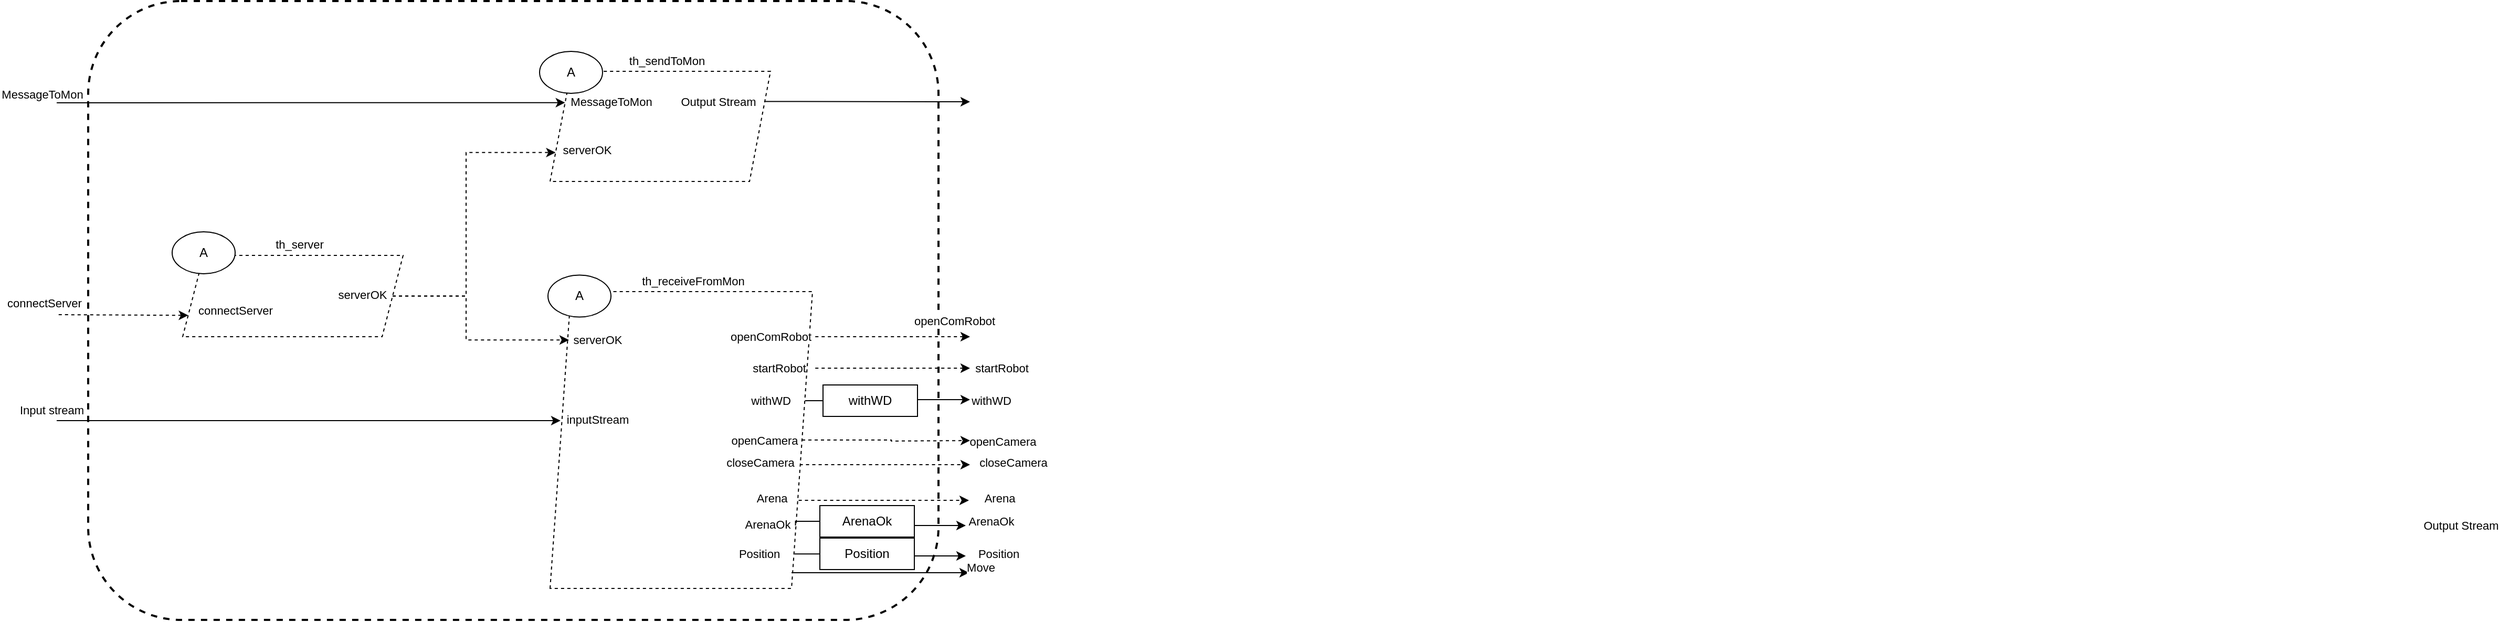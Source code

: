 <mxfile version="16.6.1" type="github">
  <diagram id="FAvxa9irsWmwpcWs2SNB" name="Page-1">
    <mxGraphModel dx="1422" dy="729" grid="1" gridSize="10" guides="1" tooltips="1" connect="1" arrows="1" fold="1" page="1" pageScale="1" pageWidth="1169" pageHeight="827" math="0" shadow="0">
      <root>
        <mxCell id="0" />
        <mxCell id="1" parent="0" />
        <mxCell id="t3_1wji6EzJYk_bu0Gt5-1" value="" style="rounded=1;whiteSpace=wrap;html=1;dashed=1;strokeWidth=2;fillColor=none;" parent="1" vertex="1">
          <mxGeometry x="190" y="40" width="810" height="590" as="geometry" />
        </mxCell>
        <mxCell id="zdWsQa2_JR8Me4FJIoKr-20" style="edgeStyle=orthogonalEdgeStyle;rounded=0;orthogonalLoop=1;jettySize=auto;html=1;strokeColor=default;startArrow=none;exitX=1;exitY=0.5;exitDx=0;exitDy=0;" parent="1" source="n_O8g5qbVa4n_uL3Mem3-16" edge="1">
          <mxGeometry relative="1" as="geometry">
            <mxPoint x="1030" y="420" as="targetPoint" />
            <Array as="points">
              <mxPoint x="980" y="420" />
            </Array>
          </mxGeometry>
        </mxCell>
        <mxCell id="zdWsQa2_JR8Me4FJIoKr-26" style="edgeStyle=orthogonalEdgeStyle;rounded=0;orthogonalLoop=1;jettySize=auto;html=1;dashed=1;strokeColor=default;strokeWidth=1;" parent="1" source="-zUV7i_WF89G6dsy3n_t-20" edge="1">
          <mxGeometry relative="1" as="geometry">
            <mxPoint x="1030" y="459" as="targetPoint" />
          </mxGeometry>
        </mxCell>
        <mxCell id="zdWsQa2_JR8Me4FJIoKr-27" value="openCamera" style="edgeLabel;html=1;align=center;verticalAlign=middle;resizable=0;points=[];" parent="zdWsQa2_JR8Me4FJIoKr-26" vertex="1" connectable="0">
          <mxGeometry x="0.297" y="-1" relative="1" as="geometry">
            <mxPoint x="87" y="-1" as="offset" />
          </mxGeometry>
        </mxCell>
        <mxCell id="zdWsQa2_JR8Me4FJIoKr-32" style="edgeStyle=orthogonalEdgeStyle;rounded=0;orthogonalLoop=1;jettySize=auto;html=1;dashed=1;strokeColor=default;strokeWidth=1;" parent="1" edge="1">
          <mxGeometry relative="1" as="geometry">
            <mxPoint x="1030" y="482" as="targetPoint" />
            <Array as="points">
              <mxPoint x="1000" y="482" />
            </Array>
            <mxPoint x="867.774" y="482" as="sourcePoint" />
          </mxGeometry>
        </mxCell>
        <mxCell id="zdWsQa2_JR8Me4FJIoKr-33" value="closeCamera" style="edgeLabel;html=1;align=center;verticalAlign=middle;resizable=0;points=[];" parent="zdWsQa2_JR8Me4FJIoKr-32" vertex="1" connectable="0">
          <mxGeometry x="-0.33" y="-1" relative="1" as="geometry">
            <mxPoint x="148" y="-3" as="offset" />
          </mxGeometry>
        </mxCell>
        <mxCell id="-zUV7i_WF89G6dsy3n_t-20" value="" style="shape=parallelogram;perimeter=parallelogramPerimeter;whiteSpace=wrap;html=1;fixedSize=1;dashed=1;" parent="1" vertex="1">
          <mxGeometry x="630" y="317" width="250" height="283" as="geometry" />
        </mxCell>
        <mxCell id="t3_1wji6EzJYk_bu0Gt5-11" style="rounded=0;orthogonalLoop=1;jettySize=auto;html=1;startArrow=classic;startFill=1;endArrow=none;endFill=0;strokeColor=#000000;strokeWidth=1;" parent="1" edge="1">
          <mxGeometry relative="1" as="geometry">
            <mxPoint x="160" y="440" as="targetPoint" />
            <mxPoint x="639.93" y="440" as="sourcePoint" />
          </mxGeometry>
        </mxCell>
        <mxCell id="t3_1wji6EzJYk_bu0Gt5-12" value="Input stream" style="edgeLabel;html=1;align=center;verticalAlign=middle;resizable=0;points=[];" parent="t3_1wji6EzJYk_bu0Gt5-11" vertex="1" connectable="0">
          <mxGeometry x="0.569" y="-4" relative="1" as="geometry">
            <mxPoint x="-109" y="-6" as="offset" />
          </mxGeometry>
        </mxCell>
        <mxCell id="t3_1wji6EzJYk_bu0Gt5-13" style="rounded=0;orthogonalLoop=1;jettySize=auto;html=1;startArrow=classic;startFill=1;endArrow=none;endFill=0;strokeColor=default;strokeWidth=1;dashed=1;exitX=0;exitY=0.75;exitDx=0;exitDy=0;" parent="1" source="-zUV7i_WF89G6dsy3n_t-19" edge="1">
          <mxGeometry relative="1" as="geometry">
            <mxPoint x="160" y="339" as="targetPoint" />
            <mxPoint x="289.93" y="339" as="sourcePoint" />
          </mxGeometry>
        </mxCell>
        <mxCell id="t3_1wji6EzJYk_bu0Gt5-14" value="connectServer" style="edgeLabel;html=1;align=center;verticalAlign=middle;resizable=0;points=[];" parent="t3_1wji6EzJYk_bu0Gt5-13" vertex="1" connectable="0">
          <mxGeometry x="0.569" y="-4" relative="1" as="geometry">
            <mxPoint x="-39" y="-7" as="offset" />
          </mxGeometry>
        </mxCell>
        <mxCell id="-zUV7i_WF89G6dsy3n_t-1" style="rounded=0;orthogonalLoop=1;jettySize=auto;html=1;startArrow=classic;startFill=1;endArrow=none;endFill=0;strokeColor=#000000;strokeWidth=1;exitX=0;exitY=0.25;exitDx=0;exitDy=0;" parent="1" source="-zUV7i_WF89G6dsy3n_t-21" edge="1">
          <mxGeometry relative="1" as="geometry">
            <mxPoint x="160" y="137" as="targetPoint" />
            <mxPoint x="248.93" y="126" as="sourcePoint" />
          </mxGeometry>
        </mxCell>
        <mxCell id="-zUV7i_WF89G6dsy3n_t-2" value="MessageToMon" style="edgeLabel;html=1;align=center;verticalAlign=middle;resizable=0;points=[];" parent="-zUV7i_WF89G6dsy3n_t-1" vertex="1" connectable="0">
          <mxGeometry x="0.569" y="-4" relative="1" as="geometry">
            <mxPoint x="-119" y="-4" as="offset" />
          </mxGeometry>
        </mxCell>
        <mxCell id="-zUV7i_WF89G6dsy3n_t-3" style="rounded=0;orthogonalLoop=1;jettySize=auto;html=1;startArrow=classic;startFill=1;endArrow=none;endFill=0;strokeColor=#000000;strokeWidth=1;" parent="1" edge="1">
          <mxGeometry relative="1" as="geometry">
            <mxPoint x="809" y="135.7" as="targetPoint" />
            <mxPoint x="1030" y="136" as="sourcePoint" />
          </mxGeometry>
        </mxCell>
        <mxCell id="-zUV7i_WF89G6dsy3n_t-4" value="&lt;div&gt;Output Stream&lt;/div&gt;" style="edgeLabel;html=1;align=center;verticalAlign=middle;resizable=0;points=[];" parent="-zUV7i_WF89G6dsy3n_t-3" vertex="1" connectable="0">
          <mxGeometry x="0.569" y="-4" relative="1" as="geometry">
            <mxPoint x="1593" y="408" as="offset" />
          </mxGeometry>
        </mxCell>
        <mxCell id="-zUV7i_WF89G6dsy3n_t-5" style="rounded=0;orthogonalLoop=1;jettySize=auto;html=1;startArrow=classic;startFill=1;endArrow=none;endFill=0;strokeColor=#000000;strokeWidth=1;dashed=1;" parent="1" edge="1">
          <mxGeometry relative="1" as="geometry">
            <mxPoint x="880" y="360" as="targetPoint" />
            <mxPoint x="1030" y="360" as="sourcePoint" />
          </mxGeometry>
        </mxCell>
        <mxCell id="-zUV7i_WF89G6dsy3n_t-6" value="&lt;div&gt;openComRobot&lt;/div&gt;" style="edgeLabel;html=1;align=center;verticalAlign=middle;resizable=0;points=[];" parent="-zUV7i_WF89G6dsy3n_t-5" vertex="1" connectable="0">
          <mxGeometry x="0.569" y="-4" relative="1" as="geometry">
            <mxPoint x="-73" y="4" as="offset" />
          </mxGeometry>
        </mxCell>
        <mxCell id="-zUV7i_WF89G6dsy3n_t-7" style="rounded=0;orthogonalLoop=1;jettySize=auto;html=1;startArrow=classic;startFill=1;endArrow=none;endFill=0;strokeColor=#000000;strokeWidth=1;dashed=1;" parent="1" edge="1">
          <mxGeometry relative="1" as="geometry">
            <mxPoint x="880" y="390" as="targetPoint" />
            <mxPoint x="1030" y="390" as="sourcePoint" />
          </mxGeometry>
        </mxCell>
        <mxCell id="-zUV7i_WF89G6dsy3n_t-8" value="startRobot" style="edgeLabel;html=1;align=center;verticalAlign=middle;resizable=0;points=[];" parent="-zUV7i_WF89G6dsy3n_t-7" vertex="1" connectable="0">
          <mxGeometry x="0.569" y="-4" relative="1" as="geometry">
            <mxPoint x="-65" y="4" as="offset" />
          </mxGeometry>
        </mxCell>
        <mxCell id="zdWsQa2_JR8Me4FJIoKr-6" style="edgeStyle=orthogonalEdgeStyle;rounded=0;orthogonalLoop=1;jettySize=auto;html=1;entryX=0;entryY=0.75;entryDx=0;entryDy=0;dashed=1;strokeColor=default;" parent="1" source="-zUV7i_WF89G6dsy3n_t-19" target="-zUV7i_WF89G6dsy3n_t-21" edge="1">
          <mxGeometry relative="1" as="geometry">
            <Array as="points">
              <mxPoint x="550" y="321" />
              <mxPoint x="550" y="184" />
            </Array>
          </mxGeometry>
        </mxCell>
        <mxCell id="zdWsQa2_JR8Me4FJIoKr-11" style="edgeStyle=orthogonalEdgeStyle;rounded=0;orthogonalLoop=1;jettySize=auto;html=1;entryX=0.072;entryY=0.163;entryDx=0;entryDy=0;entryPerimeter=0;dashed=1;strokeColor=default;" parent="1" source="-zUV7i_WF89G6dsy3n_t-19" target="-zUV7i_WF89G6dsy3n_t-20" edge="1">
          <mxGeometry relative="1" as="geometry">
            <Array as="points">
              <mxPoint x="550" y="321" />
              <mxPoint x="550" y="363" />
            </Array>
          </mxGeometry>
        </mxCell>
        <mxCell id="-zUV7i_WF89G6dsy3n_t-19" value="" style="shape=parallelogram;perimeter=parallelogramPerimeter;whiteSpace=wrap;html=1;fixedSize=1;dashed=1;" parent="1" vertex="1">
          <mxGeometry x="280" y="282.5" width="210" height="77.5" as="geometry" />
        </mxCell>
        <mxCell id="-zUV7i_WF89G6dsy3n_t-21" value="" style="shape=parallelogram;perimeter=parallelogramPerimeter;whiteSpace=wrap;html=1;fixedSize=1;dashed=1;" parent="1" vertex="1">
          <mxGeometry x="630" y="107" width="210" height="105" as="geometry" />
        </mxCell>
        <mxCell id="-zUV7i_WF89G6dsy3n_t-24" value="th_server" style="edgeLabel;html=1;align=center;verticalAlign=middle;resizable=0;points=[];" parent="1" vertex="1" connectable="0">
          <mxGeometry x="390.93" y="272" as="geometry" />
        </mxCell>
        <mxCell id="-zUV7i_WF89G6dsy3n_t-25" value="th_sendToMon" style="edgeLabel;html=1;align=center;verticalAlign=middle;resizable=0;points=[];" parent="1" vertex="1" connectable="0">
          <mxGeometry x="740.0" y="102" as="geometry">
            <mxPoint x="1" y="-5" as="offset" />
          </mxGeometry>
        </mxCell>
        <mxCell id="-zUV7i_WF89G6dsy3n_t-26" value="th_receiveFromMon" style="edgeLabel;html=1;align=center;verticalAlign=middle;resizable=0;points=[];" parent="1" vertex="1" connectable="0">
          <mxGeometry x="766.0" y="307" as="geometry" />
        </mxCell>
        <mxCell id="-zUV7i_WF89G6dsy3n_t-28" value="connectServer" style="edgeLabel;html=1;align=center;verticalAlign=middle;resizable=0;points=[];" parent="1" vertex="1" connectable="0">
          <mxGeometry x="330.0" y="335" as="geometry" />
        </mxCell>
        <mxCell id="-zUV7i_WF89G6dsy3n_t-29" value="serverOK" style="edgeLabel;html=1;align=center;verticalAlign=middle;resizable=0;points=[];" parent="1" vertex="1" connectable="0">
          <mxGeometry x="456.0" y="313" as="geometry">
            <mxPoint x="-5" y="7" as="offset" />
          </mxGeometry>
        </mxCell>
        <mxCell id="-zUV7i_WF89G6dsy3n_t-30" value="serverOK" style="edgeLabel;html=1;align=center;verticalAlign=middle;resizable=0;points=[];" parent="1" vertex="1" connectable="0">
          <mxGeometry x="680.0" y="356" as="geometry">
            <mxPoint x="-5" y="7" as="offset" />
          </mxGeometry>
        </mxCell>
        <mxCell id="-zUV7i_WF89G6dsy3n_t-31" value="serverOK" style="edgeLabel;html=1;align=center;verticalAlign=middle;resizable=0;points=[];" parent="1" vertex="1" connectable="0">
          <mxGeometry x="670.0" y="175" as="geometry">
            <mxPoint x="-5" y="7" as="offset" />
          </mxGeometry>
        </mxCell>
        <mxCell id="zdWsQa2_JR8Me4FJIoKr-2" value="A" style="ellipse;whiteSpace=wrap;html=1;" parent="1" vertex="1">
          <mxGeometry x="270" y="260" width="60" height="40" as="geometry" />
        </mxCell>
        <mxCell id="zdWsQa2_JR8Me4FJIoKr-7" value="A" style="ellipse;whiteSpace=wrap;html=1;" parent="1" vertex="1">
          <mxGeometry x="620" y="88" width="60" height="40" as="geometry" />
        </mxCell>
        <mxCell id="zdWsQa2_JR8Me4FJIoKr-8" value="MessageToMon" style="edgeLabel;html=1;align=center;verticalAlign=middle;resizable=0;points=[];" parent="1" vertex="1" connectable="0">
          <mxGeometry x="687.999" y="135.7" as="geometry" />
        </mxCell>
        <mxCell id="zdWsQa2_JR8Me4FJIoKr-9" value="&lt;div&gt;Output Stream&lt;/div&gt;" style="edgeLabel;html=1;align=center;verticalAlign=middle;resizable=0;points=[];" parent="1" vertex="1" connectable="0">
          <mxGeometry x="789.996" y="135.705" as="geometry" />
        </mxCell>
        <mxCell id="zdWsQa2_JR8Me4FJIoKr-12" value="inputStream" style="edgeLabel;html=1;align=center;verticalAlign=middle;resizable=0;points=[];" parent="1" vertex="1" connectable="0">
          <mxGeometry x="675.0" y="439" as="geometry" />
        </mxCell>
        <mxCell id="zdWsQa2_JR8Me4FJIoKr-13" value="A" style="ellipse;whiteSpace=wrap;html=1;" parent="1" vertex="1">
          <mxGeometry x="628" y="301.25" width="60" height="40" as="geometry" />
        </mxCell>
        <mxCell id="zdWsQa2_JR8Me4FJIoKr-14" value="&lt;div&gt;openComRobot&lt;/div&gt;" style="edgeLabel;html=1;align=center;verticalAlign=middle;resizable=0;points=[];" parent="1" vertex="1" connectable="0">
          <mxGeometry x="1014.997" y="345" as="geometry" />
        </mxCell>
        <mxCell id="zdWsQa2_JR8Me4FJIoKr-15" value="startRobot" style="edgeLabel;html=1;align=center;verticalAlign=middle;resizable=0;points=[];" parent="1" vertex="1" connectable="0">
          <mxGeometry x="1059.996" y="390" as="geometry" />
        </mxCell>
        <mxCell id="zdWsQa2_JR8Me4FJIoKr-16" value="withWD" style="edgeLabel;html=1;align=center;verticalAlign=middle;resizable=0;points=[];" parent="1" vertex="1" connectable="0">
          <mxGeometry x="839.997" y="421" as="geometry" />
        </mxCell>
        <mxCell id="zdWsQa2_JR8Me4FJIoKr-23" value="withWD" style="edgeLabel;html=1;align=center;verticalAlign=middle;resizable=0;points=[];" parent="1" vertex="1" connectable="0">
          <mxGeometry x="1049.997" y="421" as="geometry" />
        </mxCell>
        <mxCell id="zdWsQa2_JR8Me4FJIoKr-29" value="openCamera" style="edgeLabel;html=1;align=center;verticalAlign=middle;resizable=0;points=[];" parent="1" vertex="1" connectable="0">
          <mxGeometry x="834.004" y="458.5" as="geometry" />
        </mxCell>
        <mxCell id="zdWsQa2_JR8Me4FJIoKr-34" value="closeCamera" style="edgeLabel;html=1;align=center;verticalAlign=middle;resizable=0;points=[];" parent="1" vertex="1" connectable="0">
          <mxGeometry x="1020.499" y="461.514" as="geometry">
            <mxPoint x="-191" y="18" as="offset" />
          </mxGeometry>
        </mxCell>
        <mxCell id="n_O8g5qbVa4n_uL3Mem3-4" style="edgeStyle=orthogonalEdgeStyle;rounded=0;orthogonalLoop=1;jettySize=auto;html=1;strokeColor=default;strokeWidth=1;startArrow=none;" edge="1" parent="1" source="n_O8g5qbVa4n_uL3Mem3-25">
          <mxGeometry relative="1" as="geometry">
            <mxPoint x="1026" y="540" as="targetPoint" />
            <Array as="points">
              <mxPoint x="996" y="540" />
            </Array>
            <mxPoint x="863.774" y="540" as="sourcePoint" />
          </mxGeometry>
        </mxCell>
        <mxCell id="n_O8g5qbVa4n_uL3Mem3-6" style="edgeStyle=orthogonalEdgeStyle;rounded=0;orthogonalLoop=1;jettySize=auto;html=1;strokeColor=default;strokeWidth=1;startArrow=none;" edge="1" parent="1" source="n_O8g5qbVa4n_uL3Mem3-19">
          <mxGeometry relative="1" as="geometry">
            <mxPoint x="1026" y="569" as="targetPoint" />
            <Array as="points">
              <mxPoint x="996" y="569" />
            </Array>
            <mxPoint x="863.774" y="569" as="sourcePoint" />
          </mxGeometry>
        </mxCell>
        <mxCell id="n_O8g5qbVa4n_uL3Mem3-10" style="edgeStyle=orthogonalEdgeStyle;rounded=0;orthogonalLoop=1;jettySize=auto;html=1;strokeColor=default;strokeWidth=1;" edge="1" parent="1">
          <mxGeometry relative="1" as="geometry">
            <mxPoint x="1029" y="585" as="targetPoint" />
            <Array as="points">
              <mxPoint x="999" y="585" />
            </Array>
            <mxPoint x="860" y="585" as="sourcePoint" />
          </mxGeometry>
        </mxCell>
        <mxCell id="n_O8g5qbVa4n_uL3Mem3-11" value="Move" style="edgeLabel;html=1;align=center;verticalAlign=middle;resizable=0;points=[];" vertex="1" connectable="0" parent="n_O8g5qbVa4n_uL3Mem3-10">
          <mxGeometry x="-0.33" y="-1" relative="1" as="geometry">
            <mxPoint x="123" y="-6" as="offset" />
          </mxGeometry>
        </mxCell>
        <mxCell id="n_O8g5qbVa4n_uL3Mem3-12" value="ArenaOk" style="edgeLabel;html=1;align=center;verticalAlign=middle;resizable=0;points=[];" vertex="1" connectable="0" parent="1">
          <mxGeometry x="857.004" y="548" as="geometry">
            <mxPoint x="-20" y="-9" as="offset" />
          </mxGeometry>
        </mxCell>
        <mxCell id="n_O8g5qbVa4n_uL3Mem3-13" value="Position" style="edgeLabel;html=1;align=center;verticalAlign=middle;resizable=0;points=[];" vertex="1" connectable="0" parent="1">
          <mxGeometry x="828.774" y="567" as="geometry" />
        </mxCell>
        <mxCell id="n_O8g5qbVa4n_uL3Mem3-18" style="edgeStyle=orthogonalEdgeStyle;rounded=0;orthogonalLoop=1;jettySize=auto;html=1;exitX=0;exitY=0.5;exitDx=0;exitDy=0;entryX=0.972;entryY=0.367;entryDx=0;entryDy=0;entryPerimeter=0;endArrow=none;endFill=0;" edge="1" parent="1" source="n_O8g5qbVa4n_uL3Mem3-16" target="-zUV7i_WF89G6dsy3n_t-20">
          <mxGeometry relative="1" as="geometry" />
        </mxCell>
        <mxCell id="n_O8g5qbVa4n_uL3Mem3-16" value="withWD" style="rounded=0;whiteSpace=wrap;html=1;" vertex="1" parent="1">
          <mxGeometry x="890" y="406" width="90" height="30" as="geometry" />
        </mxCell>
        <mxCell id="n_O8g5qbVa4n_uL3Mem3-19" value="Position" style="rounded=0;whiteSpace=wrap;html=1;" vertex="1" parent="1">
          <mxGeometry x="887" y="552" width="90" height="30" as="geometry" />
        </mxCell>
        <mxCell id="n_O8g5qbVa4n_uL3Mem3-20" value="" style="edgeStyle=orthogonalEdgeStyle;rounded=0;orthogonalLoop=1;jettySize=auto;html=1;strokeColor=default;strokeWidth=1;endArrow=none;exitX=0.944;exitY=0.792;exitDx=0;exitDy=0;exitPerimeter=0;" edge="1" parent="1">
          <mxGeometry relative="1" as="geometry">
            <mxPoint x="887" y="567" as="targetPoint" />
            <Array as="points" />
            <mxPoint x="863" y="567.136" as="sourcePoint" />
          </mxGeometry>
        </mxCell>
        <mxCell id="n_O8g5qbVa4n_uL3Mem3-21" value="Position" style="edgeLabel;html=1;align=center;verticalAlign=middle;resizable=0;points=[];" vertex="1" connectable="0" parent="n_O8g5qbVa4n_uL3Mem3-20">
          <mxGeometry x="-0.33" y="-1" relative="1" as="geometry">
            <mxPoint x="186" y="-1" as="offset" />
          </mxGeometry>
        </mxCell>
        <mxCell id="n_O8g5qbVa4n_uL3Mem3-22" style="edgeStyle=orthogonalEdgeStyle;rounded=0;orthogonalLoop=1;jettySize=auto;html=1;dashed=1;strokeColor=default;strokeWidth=1;" edge="1" parent="1">
          <mxGeometry relative="1" as="geometry">
            <mxPoint x="1029" y="516" as="targetPoint" />
            <Array as="points">
              <mxPoint x="999" y="516" />
            </Array>
            <mxPoint x="866.774" y="516" as="sourcePoint" />
          </mxGeometry>
        </mxCell>
        <mxCell id="n_O8g5qbVa4n_uL3Mem3-23" value="Arena" style="edgeLabel;html=1;align=center;verticalAlign=middle;resizable=0;points=[];" vertex="1" connectable="0" parent="n_O8g5qbVa4n_uL3Mem3-22">
          <mxGeometry x="-0.33" y="-1" relative="1" as="geometry">
            <mxPoint x="136" y="-3" as="offset" />
          </mxGeometry>
        </mxCell>
        <mxCell id="n_O8g5qbVa4n_uL3Mem3-24" value="Arena" style="edgeLabel;html=1;align=center;verticalAlign=middle;resizable=0;points=[];" vertex="1" connectable="0" parent="1">
          <mxGeometry x="841.004" y="514" as="geometry" />
        </mxCell>
        <mxCell id="n_O8g5qbVa4n_uL3Mem3-25" value="ArenaOk" style="rounded=0;whiteSpace=wrap;html=1;" vertex="1" parent="1">
          <mxGeometry x="887" y="521" width="90" height="30" as="geometry" />
        </mxCell>
        <mxCell id="n_O8g5qbVa4n_uL3Mem3-26" value="" style="edgeStyle=orthogonalEdgeStyle;rounded=0;orthogonalLoop=1;jettySize=auto;html=1;strokeColor=default;strokeWidth=1;endArrow=none;" edge="1" parent="1" target="n_O8g5qbVa4n_uL3Mem3-25">
          <mxGeometry relative="1" as="geometry">
            <mxPoint x="1026" y="540" as="targetPoint" />
            <Array as="points">
              <mxPoint x="864" y="536" />
            </Array>
            <mxPoint x="863.774" y="540" as="sourcePoint" />
          </mxGeometry>
        </mxCell>
        <mxCell id="n_O8g5qbVa4n_uL3Mem3-27" value="ArenaOk" style="edgeLabel;html=1;align=center;verticalAlign=middle;resizable=0;points=[];" vertex="1" connectable="0" parent="n_O8g5qbVa4n_uL3Mem3-26">
          <mxGeometry x="-0.33" y="-1" relative="1" as="geometry">
            <mxPoint x="181" y="-1" as="offset" />
          </mxGeometry>
        </mxCell>
      </root>
    </mxGraphModel>
  </diagram>
</mxfile>
